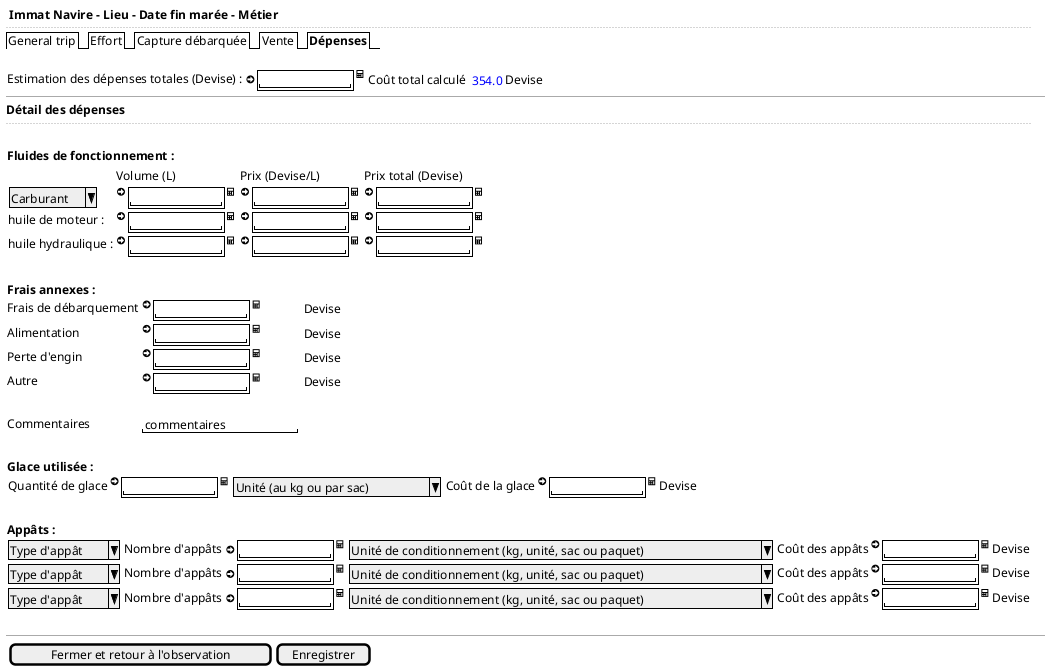 @startsalt
{
  <b> Immat Navire - Lieu - Date fin marée - Métier
  ..
  {/ General trip | Effort | Capture débarquée | Vente | <b>Dépenses }
  .
  {Estimation des dépenses totales (Devise) : <&arrow-circle-right> {+"           " } <&calculator> | {Coût total calculé  {<color:blue> 354.0} Devise }}
  -- | --
  <b>Détail des dépenses
  ..
  {
  .
  <b>Fluides de fonctionnement :
    {
    .                   | {Volume (L)} | {Prix (Devise/L)} | {Prix total (Devise)}
    { ^Carburant^ }     | { <&arrow-circle-right> {+"           " } <&calculator>} | {<&arrow-circle-right> {+"           " } <&calculator>} | {<&arrow-circle-right> {+"           " } <&calculator>}
    huile de moteur :   | { <&arrow-circle-right> {+"           " } <&calculator>} | {<&arrow-circle-right> {+"           " } <&calculator>} | {<&arrow-circle-right> {+"           " } <&calculator>}
    huile hydraulique : | { <&arrow-circle-right> {+"           " } <&calculator>} | {<&arrow-circle-right> {+"           " } <&calculator>} | {<&arrow-circle-right> {+"           " } <&calculator>}
    }
  }
  .
  {
  <b>Frais annexes :

    Frais de débarquement | { <&arrow-circle-right> {+"           " } <&calculator>} | {Devise}
    Alimentation          | { <&arrow-circle-right> {+"           " } <&calculator>} | {Devise}
    Perte d'engin         | { <&arrow-circle-right> {+"           " } <&calculator>} | {Devise}
    Autre                 | { <&arrow-circle-right> {+"           " } <&calculator>} | {Devise}
    .
    Commentaires              | { "commentaires       "}
  }
  .
  {
  <b>Glace utilisée :
    {Quantité de glace | <&arrow-circle-right> {+"           " } <&calculator>}  | { ^Unité (au kg ou par sac)^ } | { Coût de la glace | <&arrow-circle-right> {+"           " } <&calculator> | Devise}
  }
  .
  {
  <b>Appâts :
    { ^Type d'appât^ } | {Nombre d'appâts <&arrow-circle-right> {+"           " } <&calculator>} | { ^Unité de conditionnement (kg, unité, sac ou paquet)^ } | { Coût des appâts | <&arrow-circle-right> {+"           " } <&calculator> | Devise}
    { ^Type d'appât^ } | {Nombre d'appâts <&arrow-circle-right> {+"           " } <&calculator>} | { ^Unité de conditionnement (kg, unité, sac ou paquet)^ } | { Coût des appâts | <&arrow-circle-right> {+"           " } <&calculator> | Devise}
    { ^Type d'appât^ } | {Nombre d'appâts <&arrow-circle-right> {+"           " } <&calculator>} | { ^Unité de conditionnement (kg, unité, sac ou paquet)^ } | { Coût des appâts | <&arrow-circle-right> {+"           " } <&calculator> | Devise}
  }
  .
  -- | --
  {{[Fermer et retour à l'observation] | [Enregistrer]}}
}
@endsalt
